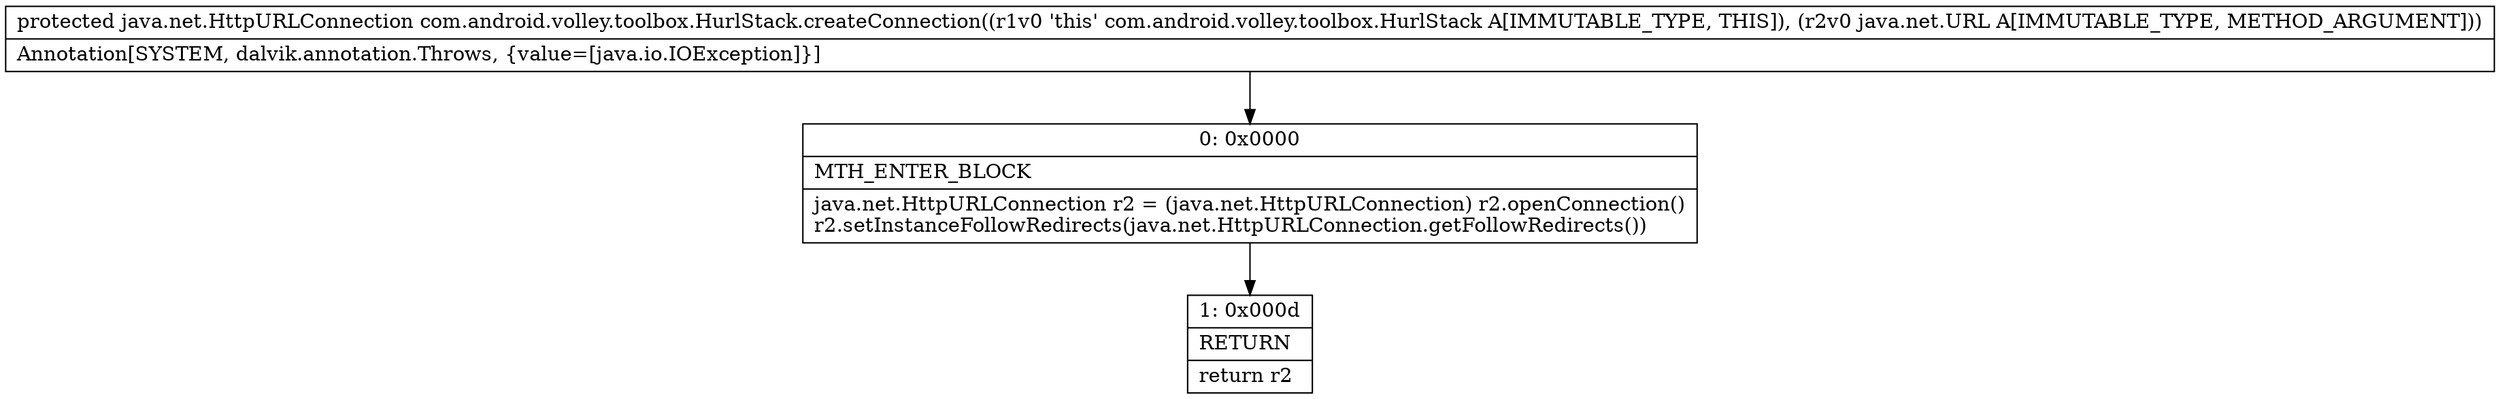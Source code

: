 digraph "CFG forcom.android.volley.toolbox.HurlStack.createConnection(Ljava\/net\/URL;)Ljava\/net\/HttpURLConnection;" {
Node_0 [shape=record,label="{0\:\ 0x0000|MTH_ENTER_BLOCK\l|java.net.HttpURLConnection r2 = (java.net.HttpURLConnection) r2.openConnection()\lr2.setInstanceFollowRedirects(java.net.HttpURLConnection.getFollowRedirects())\l}"];
Node_1 [shape=record,label="{1\:\ 0x000d|RETURN\l|return r2\l}"];
MethodNode[shape=record,label="{protected java.net.HttpURLConnection com.android.volley.toolbox.HurlStack.createConnection((r1v0 'this' com.android.volley.toolbox.HurlStack A[IMMUTABLE_TYPE, THIS]), (r2v0 java.net.URL A[IMMUTABLE_TYPE, METHOD_ARGUMENT]))  | Annotation[SYSTEM, dalvik.annotation.Throws, \{value=[java.io.IOException]\}]\l}"];
MethodNode -> Node_0;
Node_0 -> Node_1;
}

